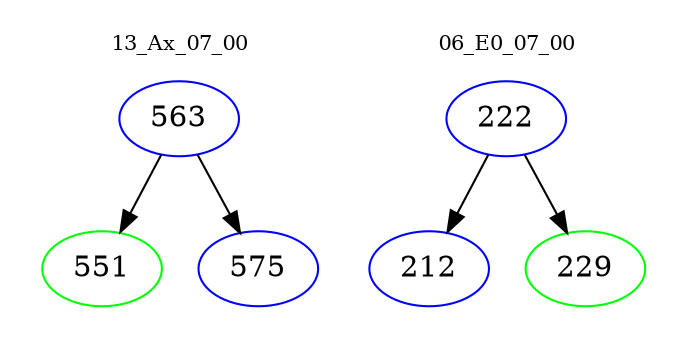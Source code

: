 digraph{
subgraph cluster_0 {
color = white
label = "13_Ax_07_00";
fontsize=10;
T0_563 [label="563", color="blue"]
T0_563 -> T0_551 [color="black"]
T0_551 [label="551", color="green"]
T0_563 -> T0_575 [color="black"]
T0_575 [label="575", color="blue"]
}
subgraph cluster_1 {
color = white
label = "06_E0_07_00";
fontsize=10;
T1_222 [label="222", color="blue"]
T1_222 -> T1_212 [color="black"]
T1_212 [label="212", color="blue"]
T1_222 -> T1_229 [color="black"]
T1_229 [label="229", color="green"]
}
}
